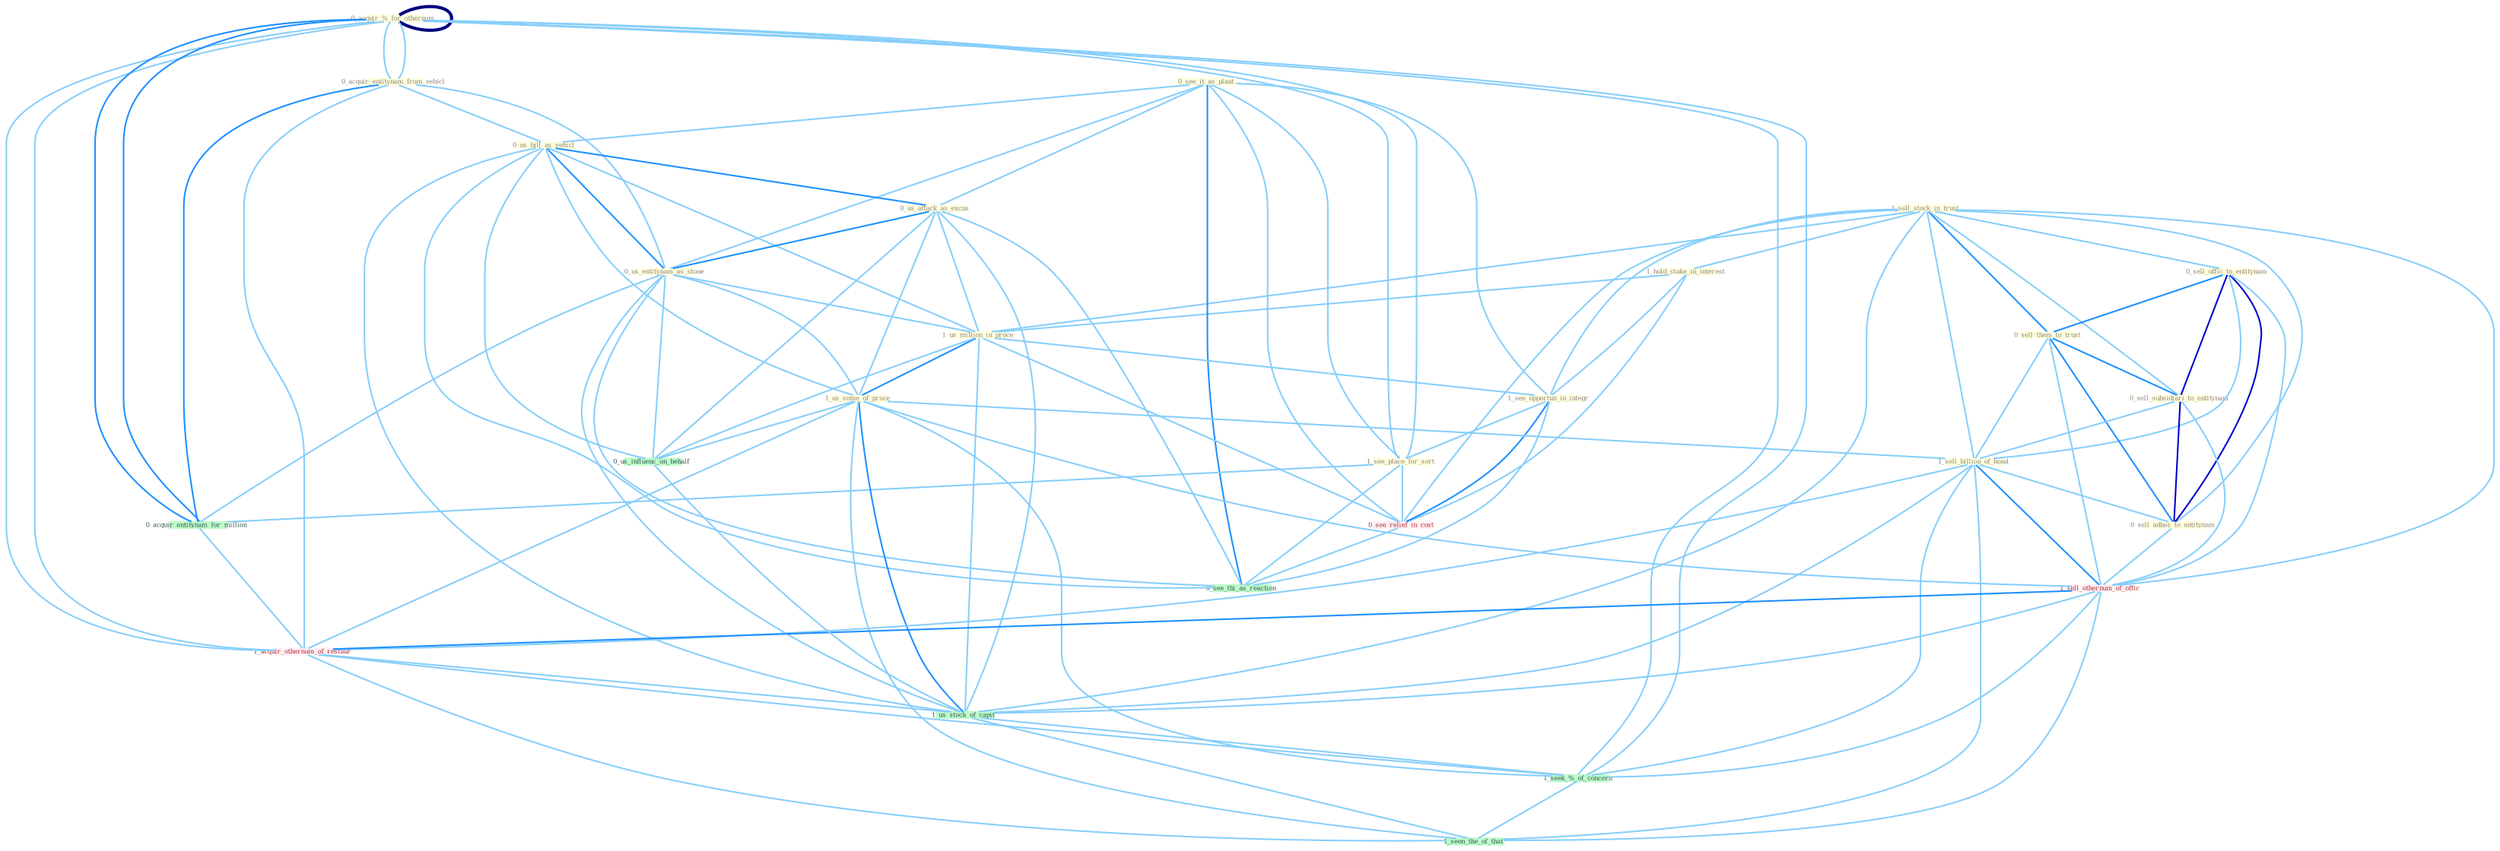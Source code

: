 Graph G{ 
    node
    [shape=polygon,style=filled,width=.5,height=.06,color="#BDFCC9",fixedsize=true,fontsize=4,
    fontcolor="#2f4f4f"];
    {node
    [color="#ffffe0", fontcolor="#8b7d6b"] "1_sell_stock_in_trust " "0_acquir_%_for_othernum " "0_acquir_entitynam_from_vehicl " "0_acquir_%_for_othernum " "1_hold_stake_in_interest " "0_see_it_as_plant " "0_us_bill_as_vehicl " "0_us_attack_as_excus " "0_us_entitynam_as_stone " "0_sell_offic_to_entitynam " "1_us_million_in_proce " "1_see_opportun_in_integr " "1_see_place_for_sort " "0_sell_them_to_trust " "1_us_some_of_proce " "0_sell_subsidiari_to_entitynam " "1_sell_billion_of_bond " "0_sell_adhes_to_entitynam "}
{node [color="#fff0f5", fontcolor="#b22222"] "1_sell_othernum_of_offic " "0_see_relief_in_cost " "1_acquir_othernum_of_restaur "}
edge [color="#B0E2FF"];

	"1_sell_stock_in_trust " -- "1_hold_stake_in_interest " [w="1", color="#87cefa" ];
	"1_sell_stock_in_trust " -- "0_sell_offic_to_entitynam " [w="1", color="#87cefa" ];
	"1_sell_stock_in_trust " -- "1_us_million_in_proce " [w="1", color="#87cefa" ];
	"1_sell_stock_in_trust " -- "1_see_opportun_in_integr " [w="1", color="#87cefa" ];
	"1_sell_stock_in_trust " -- "0_sell_them_to_trust " [w="2", color="#1e90ff" , len=0.8];
	"1_sell_stock_in_trust " -- "0_sell_subsidiari_to_entitynam " [w="1", color="#87cefa" ];
	"1_sell_stock_in_trust " -- "1_sell_billion_of_bond " [w="1", color="#87cefa" ];
	"1_sell_stock_in_trust " -- "0_sell_adhes_to_entitynam " [w="1", color="#87cefa" ];
	"1_sell_stock_in_trust " -- "1_sell_othernum_of_offic " [w="1", color="#87cefa" ];
	"1_sell_stock_in_trust " -- "0_see_relief_in_cost " [w="1", color="#87cefa" ];
	"1_sell_stock_in_trust " -- "1_us_stock_of_capit " [w="1", color="#87cefa" ];
	"0_acquir_%_for_othernum " -- "0_acquir_entitynam_from_vehicl " [w="1", color="#87cefa" ];
	"0_acquir_%_for_othernum " -- "0_acquir_%_for_othernum " [w="4", style=bold, color="#000080", len=0.4];
	"0_acquir_%_for_othernum " -- "1_see_place_for_sort " [w="1", color="#87cefa" ];
	"0_acquir_%_for_othernum " -- "0_acquir_entitynam_for_million " [w="2", color="#1e90ff" , len=0.8];
	"0_acquir_%_for_othernum " -- "1_acquir_othernum_of_restaur " [w="1", color="#87cefa" ];
	"0_acquir_%_for_othernum " -- "1_seek_%_of_concern " [w="1", color="#87cefa" ];
	"0_acquir_entitynam_from_vehicl " -- "0_acquir_%_for_othernum " [w="1", color="#87cefa" ];
	"0_acquir_entitynam_from_vehicl " -- "0_us_bill_as_vehicl " [w="1", color="#87cefa" ];
	"0_acquir_entitynam_from_vehicl " -- "0_us_entitynam_as_stone " [w="1", color="#87cefa" ];
	"0_acquir_entitynam_from_vehicl " -- "0_acquir_entitynam_for_million " [w="2", color="#1e90ff" , len=0.8];
	"0_acquir_entitynam_from_vehicl " -- "1_acquir_othernum_of_restaur " [w="1", color="#87cefa" ];
	"0_acquir_%_for_othernum " -- "1_see_place_for_sort " [w="1", color="#87cefa" ];
	"0_acquir_%_for_othernum " -- "0_acquir_entitynam_for_million " [w="2", color="#1e90ff" , len=0.8];
	"0_acquir_%_for_othernum " -- "1_acquir_othernum_of_restaur " [w="1", color="#87cefa" ];
	"0_acquir_%_for_othernum " -- "1_seek_%_of_concern " [w="1", color="#87cefa" ];
	"1_hold_stake_in_interest " -- "1_us_million_in_proce " [w="1", color="#87cefa" ];
	"1_hold_stake_in_interest " -- "1_see_opportun_in_integr " [w="1", color="#87cefa" ];
	"1_hold_stake_in_interest " -- "0_see_relief_in_cost " [w="1", color="#87cefa" ];
	"0_see_it_as_plant " -- "0_us_bill_as_vehicl " [w="1", color="#87cefa" ];
	"0_see_it_as_plant " -- "0_us_attack_as_excus " [w="1", color="#87cefa" ];
	"0_see_it_as_plant " -- "0_us_entitynam_as_stone " [w="1", color="#87cefa" ];
	"0_see_it_as_plant " -- "1_see_opportun_in_integr " [w="1", color="#87cefa" ];
	"0_see_it_as_plant " -- "1_see_place_for_sort " [w="1", color="#87cefa" ];
	"0_see_it_as_plant " -- "0_see_relief_in_cost " [w="1", color="#87cefa" ];
	"0_see_it_as_plant " -- "0_see_thi_as_reaction " [w="2", color="#1e90ff" , len=0.8];
	"0_us_bill_as_vehicl " -- "0_us_attack_as_excus " [w="2", color="#1e90ff" , len=0.8];
	"0_us_bill_as_vehicl " -- "0_us_entitynam_as_stone " [w="2", color="#1e90ff" , len=0.8];
	"0_us_bill_as_vehicl " -- "1_us_million_in_proce " [w="1", color="#87cefa" ];
	"0_us_bill_as_vehicl " -- "1_us_some_of_proce " [w="1", color="#87cefa" ];
	"0_us_bill_as_vehicl " -- "0_us_influenc_on_behalf " [w="1", color="#87cefa" ];
	"0_us_bill_as_vehicl " -- "0_see_thi_as_reaction " [w="1", color="#87cefa" ];
	"0_us_bill_as_vehicl " -- "1_us_stock_of_capit " [w="1", color="#87cefa" ];
	"0_us_attack_as_excus " -- "0_us_entitynam_as_stone " [w="2", color="#1e90ff" , len=0.8];
	"0_us_attack_as_excus " -- "1_us_million_in_proce " [w="1", color="#87cefa" ];
	"0_us_attack_as_excus " -- "1_us_some_of_proce " [w="1", color="#87cefa" ];
	"0_us_attack_as_excus " -- "0_us_influenc_on_behalf " [w="1", color="#87cefa" ];
	"0_us_attack_as_excus " -- "0_see_thi_as_reaction " [w="1", color="#87cefa" ];
	"0_us_attack_as_excus " -- "1_us_stock_of_capit " [w="1", color="#87cefa" ];
	"0_us_entitynam_as_stone " -- "1_us_million_in_proce " [w="1", color="#87cefa" ];
	"0_us_entitynam_as_stone " -- "1_us_some_of_proce " [w="1", color="#87cefa" ];
	"0_us_entitynam_as_stone " -- "0_acquir_entitynam_for_million " [w="1", color="#87cefa" ];
	"0_us_entitynam_as_stone " -- "0_us_influenc_on_behalf " [w="1", color="#87cefa" ];
	"0_us_entitynam_as_stone " -- "0_see_thi_as_reaction " [w="1", color="#87cefa" ];
	"0_us_entitynam_as_stone " -- "1_us_stock_of_capit " [w="1", color="#87cefa" ];
	"0_sell_offic_to_entitynam " -- "0_sell_them_to_trust " [w="2", color="#1e90ff" , len=0.8];
	"0_sell_offic_to_entitynam " -- "0_sell_subsidiari_to_entitynam " [w="3", color="#0000cd" , len=0.6];
	"0_sell_offic_to_entitynam " -- "1_sell_billion_of_bond " [w="1", color="#87cefa" ];
	"0_sell_offic_to_entitynam " -- "0_sell_adhes_to_entitynam " [w="3", color="#0000cd" , len=0.6];
	"0_sell_offic_to_entitynam " -- "1_sell_othernum_of_offic " [w="1", color="#87cefa" ];
	"1_us_million_in_proce " -- "1_see_opportun_in_integr " [w="1", color="#87cefa" ];
	"1_us_million_in_proce " -- "1_us_some_of_proce " [w="2", color="#1e90ff" , len=0.8];
	"1_us_million_in_proce " -- "0_us_influenc_on_behalf " [w="1", color="#87cefa" ];
	"1_us_million_in_proce " -- "0_see_relief_in_cost " [w="1", color="#87cefa" ];
	"1_us_million_in_proce " -- "1_us_stock_of_capit " [w="1", color="#87cefa" ];
	"1_see_opportun_in_integr " -- "1_see_place_for_sort " [w="1", color="#87cefa" ];
	"1_see_opportun_in_integr " -- "0_see_relief_in_cost " [w="2", color="#1e90ff" , len=0.8];
	"1_see_opportun_in_integr " -- "0_see_thi_as_reaction " [w="1", color="#87cefa" ];
	"1_see_place_for_sort " -- "0_acquir_entitynam_for_million " [w="1", color="#87cefa" ];
	"1_see_place_for_sort " -- "0_see_relief_in_cost " [w="1", color="#87cefa" ];
	"1_see_place_for_sort " -- "0_see_thi_as_reaction " [w="1", color="#87cefa" ];
	"0_sell_them_to_trust " -- "0_sell_subsidiari_to_entitynam " [w="2", color="#1e90ff" , len=0.8];
	"0_sell_them_to_trust " -- "1_sell_billion_of_bond " [w="1", color="#87cefa" ];
	"0_sell_them_to_trust " -- "0_sell_adhes_to_entitynam " [w="2", color="#1e90ff" , len=0.8];
	"0_sell_them_to_trust " -- "1_sell_othernum_of_offic " [w="1", color="#87cefa" ];
	"1_us_some_of_proce " -- "1_sell_billion_of_bond " [w="1", color="#87cefa" ];
	"1_us_some_of_proce " -- "1_sell_othernum_of_offic " [w="1", color="#87cefa" ];
	"1_us_some_of_proce " -- "0_us_influenc_on_behalf " [w="1", color="#87cefa" ];
	"1_us_some_of_proce " -- "1_acquir_othernum_of_restaur " [w="1", color="#87cefa" ];
	"1_us_some_of_proce " -- "1_us_stock_of_capit " [w="2", color="#1e90ff" , len=0.8];
	"1_us_some_of_proce " -- "1_seek_%_of_concern " [w="1", color="#87cefa" ];
	"1_us_some_of_proce " -- "1_seen_the_of_that " [w="1", color="#87cefa" ];
	"0_sell_subsidiari_to_entitynam " -- "1_sell_billion_of_bond " [w="1", color="#87cefa" ];
	"0_sell_subsidiari_to_entitynam " -- "0_sell_adhes_to_entitynam " [w="3", color="#0000cd" , len=0.6];
	"0_sell_subsidiari_to_entitynam " -- "1_sell_othernum_of_offic " [w="1", color="#87cefa" ];
	"1_sell_billion_of_bond " -- "0_sell_adhes_to_entitynam " [w="1", color="#87cefa" ];
	"1_sell_billion_of_bond " -- "1_sell_othernum_of_offic " [w="2", color="#1e90ff" , len=0.8];
	"1_sell_billion_of_bond " -- "1_acquir_othernum_of_restaur " [w="1", color="#87cefa" ];
	"1_sell_billion_of_bond " -- "1_us_stock_of_capit " [w="1", color="#87cefa" ];
	"1_sell_billion_of_bond " -- "1_seek_%_of_concern " [w="1", color="#87cefa" ];
	"1_sell_billion_of_bond " -- "1_seen_the_of_that " [w="1", color="#87cefa" ];
	"0_sell_adhes_to_entitynam " -- "1_sell_othernum_of_offic " [w="1", color="#87cefa" ];
	"0_acquir_entitynam_for_million " -- "1_acquir_othernum_of_restaur " [w="1", color="#87cefa" ];
	"1_sell_othernum_of_offic " -- "1_acquir_othernum_of_restaur " [w="2", color="#1e90ff" , len=0.8];
	"1_sell_othernum_of_offic " -- "1_us_stock_of_capit " [w="1", color="#87cefa" ];
	"1_sell_othernum_of_offic " -- "1_seek_%_of_concern " [w="1", color="#87cefa" ];
	"1_sell_othernum_of_offic " -- "1_seen_the_of_that " [w="1", color="#87cefa" ];
	"0_us_influenc_on_behalf " -- "1_us_stock_of_capit " [w="1", color="#87cefa" ];
	"0_see_relief_in_cost " -- "0_see_thi_as_reaction " [w="1", color="#87cefa" ];
	"1_acquir_othernum_of_restaur " -- "1_us_stock_of_capit " [w="1", color="#87cefa" ];
	"1_acquir_othernum_of_restaur " -- "1_seek_%_of_concern " [w="1", color="#87cefa" ];
	"1_acquir_othernum_of_restaur " -- "1_seen_the_of_that " [w="1", color="#87cefa" ];
	"1_us_stock_of_capit " -- "1_seek_%_of_concern " [w="1", color="#87cefa" ];
	"1_us_stock_of_capit " -- "1_seen_the_of_that " [w="1", color="#87cefa" ];
	"1_seek_%_of_concern " -- "1_seen_the_of_that " [w="1", color="#87cefa" ];
}